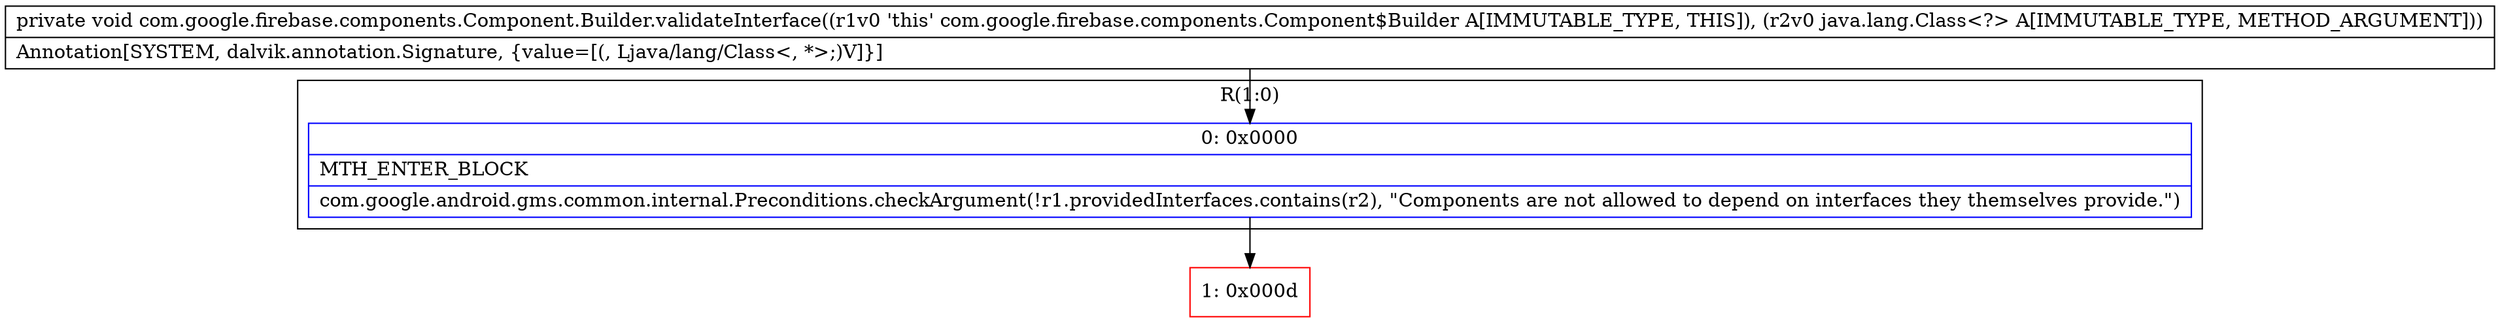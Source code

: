 digraph "CFG forcom.google.firebase.components.Component.Builder.validateInterface(Ljava\/lang\/Class;)V" {
subgraph cluster_Region_177998749 {
label = "R(1:0)";
node [shape=record,color=blue];
Node_0 [shape=record,label="{0\:\ 0x0000|MTH_ENTER_BLOCK\l|com.google.android.gms.common.internal.Preconditions.checkArgument(!r1.providedInterfaces.contains(r2), \"Components are not allowed to depend on interfaces they themselves provide.\")\l}"];
}
Node_1 [shape=record,color=red,label="{1\:\ 0x000d}"];
MethodNode[shape=record,label="{private void com.google.firebase.components.Component.Builder.validateInterface((r1v0 'this' com.google.firebase.components.Component$Builder A[IMMUTABLE_TYPE, THIS]), (r2v0 java.lang.Class\<?\> A[IMMUTABLE_TYPE, METHOD_ARGUMENT]))  | Annotation[SYSTEM, dalvik.annotation.Signature, \{value=[(, Ljava\/lang\/Class\<, *\>;)V]\}]\l}"];
MethodNode -> Node_0;
Node_0 -> Node_1;
}

